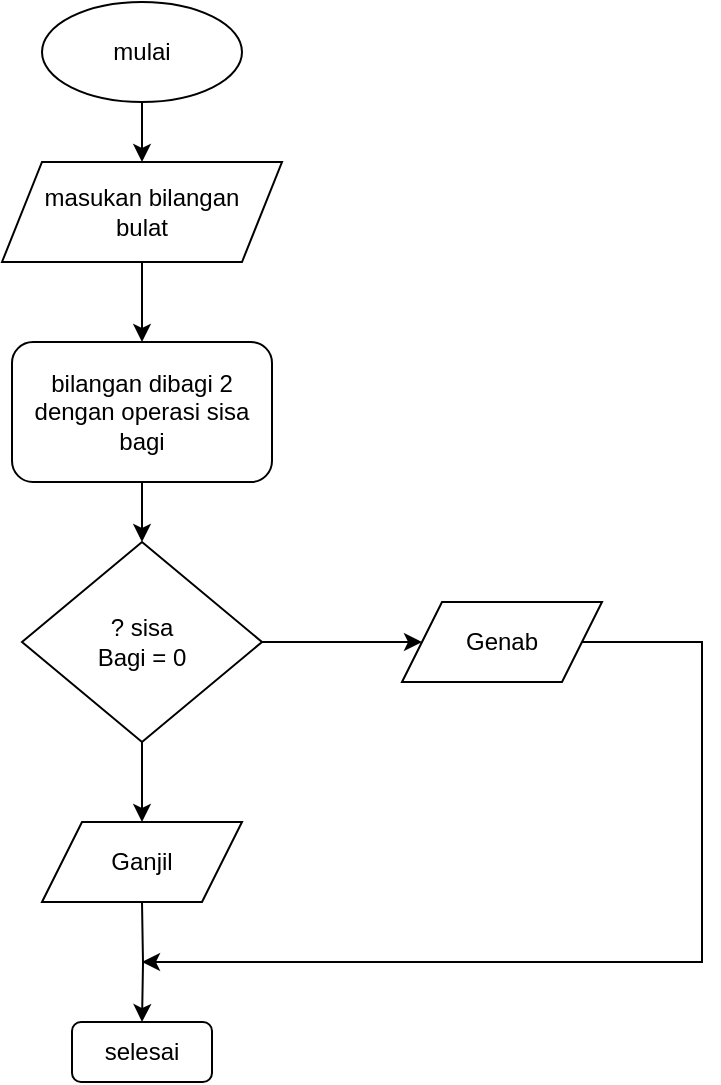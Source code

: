 <mxfile version="22.0.4" type="github" pages="2">
  <diagram id="C5RBs43oDa-KdzZeNtuy" name="Page-1">
    <mxGraphModel dx="794" dy="422" grid="1" gridSize="10" guides="1" tooltips="1" connect="1" arrows="1" fold="1" page="1" pageScale="1" pageWidth="827" pageHeight="1169" math="0" shadow="0">
      <root>
        <mxCell id="WIyWlLk6GJQsqaUBKTNV-0" />
        <mxCell id="WIyWlLk6GJQsqaUBKTNV-1" parent="WIyWlLk6GJQsqaUBKTNV-0" />
        <mxCell id="lDPYowtdz0eG8YQGqkxI-13" value="" style="edgeStyle=orthogonalEdgeStyle;rounded=0;orthogonalLoop=1;jettySize=auto;html=1;" edge="1" parent="WIyWlLk6GJQsqaUBKTNV-1" source="lDPYowtdz0eG8YQGqkxI-2" target="lDPYowtdz0eG8YQGqkxI-10">
          <mxGeometry relative="1" as="geometry" />
        </mxCell>
        <mxCell id="lDPYowtdz0eG8YQGqkxI-2" value="mulai" style="ellipse;whiteSpace=wrap;html=1;" vertex="1" parent="WIyWlLk6GJQsqaUBKTNV-1">
          <mxGeometry x="350" y="40" width="100" height="50" as="geometry" />
        </mxCell>
        <mxCell id="lDPYowtdz0eG8YQGqkxI-17" value="" style="edgeStyle=orthogonalEdgeStyle;rounded=0;orthogonalLoop=1;jettySize=auto;html=1;" edge="1" parent="WIyWlLk6GJQsqaUBKTNV-1" target="lDPYowtdz0eG8YQGqkxI-9">
          <mxGeometry relative="1" as="geometry">
            <mxPoint x="400" y="490" as="sourcePoint" />
          </mxGeometry>
        </mxCell>
        <mxCell id="lDPYowtdz0eG8YQGqkxI-9" value="selesai" style="rounded=1;whiteSpace=wrap;html=1;" vertex="1" parent="WIyWlLk6GJQsqaUBKTNV-1">
          <mxGeometry x="365" y="550" width="70" height="30" as="geometry" />
        </mxCell>
        <mxCell id="lDPYowtdz0eG8YQGqkxI-14" value="" style="edgeStyle=orthogonalEdgeStyle;rounded=0;orthogonalLoop=1;jettySize=auto;html=1;" edge="1" parent="WIyWlLk6GJQsqaUBKTNV-1" source="lDPYowtdz0eG8YQGqkxI-10" target="lDPYowtdz0eG8YQGqkxI-12">
          <mxGeometry relative="1" as="geometry" />
        </mxCell>
        <mxCell id="lDPYowtdz0eG8YQGqkxI-10" value="masukan bilangan&lt;br&gt;bulat" style="shape=parallelogram;perimeter=parallelogramPerimeter;whiteSpace=wrap;html=1;fixedSize=1;" vertex="1" parent="WIyWlLk6GJQsqaUBKTNV-1">
          <mxGeometry x="330" y="120" width="140" height="50" as="geometry" />
        </mxCell>
        <mxCell id="lDPYowtdz0eG8YQGqkxI-15" value="" style="edgeStyle=orthogonalEdgeStyle;rounded=0;orthogonalLoop=1;jettySize=auto;html=1;" edge="1" parent="WIyWlLk6GJQsqaUBKTNV-1" source="lDPYowtdz0eG8YQGqkxI-12">
          <mxGeometry relative="1" as="geometry">
            <mxPoint x="400" y="310" as="targetPoint" />
          </mxGeometry>
        </mxCell>
        <mxCell id="lDPYowtdz0eG8YQGqkxI-12" value="bilangan dibagi 2 dengan operasi sisa bagi" style="rounded=1;whiteSpace=wrap;html=1;" vertex="1" parent="WIyWlLk6GJQsqaUBKTNV-1">
          <mxGeometry x="335" y="210" width="130" height="70" as="geometry" />
        </mxCell>
        <mxCell id="lDPYowtdz0eG8YQGqkxI-27" value="" style="edgeStyle=orthogonalEdgeStyle;rounded=0;orthogonalLoop=1;jettySize=auto;html=1;" edge="1" parent="WIyWlLk6GJQsqaUBKTNV-1" source="lDPYowtdz0eG8YQGqkxI-26">
          <mxGeometry relative="1" as="geometry">
            <mxPoint x="400" y="450" as="targetPoint" />
          </mxGeometry>
        </mxCell>
        <mxCell id="lDPYowtdz0eG8YQGqkxI-33" value="" style="edgeStyle=orthogonalEdgeStyle;rounded=0;orthogonalLoop=1;jettySize=auto;html=1;" edge="1" parent="WIyWlLk6GJQsqaUBKTNV-1" source="lDPYowtdz0eG8YQGqkxI-26" target="lDPYowtdz0eG8YQGqkxI-30">
          <mxGeometry relative="1" as="geometry" />
        </mxCell>
        <mxCell id="lDPYowtdz0eG8YQGqkxI-26" value="? sisa&lt;br&gt;Bagi = 0" style="rhombus;whiteSpace=wrap;html=1;" vertex="1" parent="WIyWlLk6GJQsqaUBKTNV-1">
          <mxGeometry x="340" y="310" width="120" height="100" as="geometry" />
        </mxCell>
        <mxCell id="lDPYowtdz0eG8YQGqkxI-30" value="Genab" style="shape=parallelogram;perimeter=parallelogramPerimeter;whiteSpace=wrap;html=1;fixedSize=1;" vertex="1" parent="WIyWlLk6GJQsqaUBKTNV-1">
          <mxGeometry x="530" y="340" width="100" height="40" as="geometry" />
        </mxCell>
        <mxCell id="lDPYowtdz0eG8YQGqkxI-31" value="Ganjil" style="shape=parallelogram;perimeter=parallelogramPerimeter;whiteSpace=wrap;html=1;fixedSize=1;" vertex="1" parent="WIyWlLk6GJQsqaUBKTNV-1">
          <mxGeometry x="350" y="450" width="100" height="40" as="geometry" />
        </mxCell>
        <mxCell id="lDPYowtdz0eG8YQGqkxI-36" value="" style="endArrow=classic;html=1;rounded=0;exitX=1;exitY=0.5;exitDx=0;exitDy=0;" edge="1" parent="WIyWlLk6GJQsqaUBKTNV-1" source="lDPYowtdz0eG8YQGqkxI-30">
          <mxGeometry width="50" height="50" relative="1" as="geometry">
            <mxPoint x="670" y="360" as="sourcePoint" />
            <mxPoint x="400" y="520" as="targetPoint" />
            <Array as="points">
              <mxPoint x="680" y="360" />
              <mxPoint x="680" y="440" />
              <mxPoint x="680" y="520" />
            </Array>
          </mxGeometry>
        </mxCell>
      </root>
    </mxGraphModel>
  </diagram>
  <diagram id="6zYjZkRhCRD3R-HWqNw0" name="Side-2">
    <mxGraphModel dx="794" dy="422" grid="1" gridSize="10" guides="1" tooltips="1" connect="1" arrows="1" fold="1" page="1" pageScale="1" pageWidth="850" pageHeight="1100" math="0" shadow="0">
      <root>
        <mxCell id="0" />
        <mxCell id="1" parent="0" />
        <mxCell id="Nd0fq5BCQq5WYaQZYXZZ-1" value="" style="ellipse;whiteSpace=wrap;html=1;" vertex="1" parent="1">
          <mxGeometry x="350" y="40" width="120" height="80" as="geometry" />
        </mxCell>
        <mxCell id="Nd0fq5BCQq5WYaQZYXZZ-2" value="" style="whiteSpace=wrap;html=1;aspect=fixed;" vertex="1" parent="1">
          <mxGeometry x="370" y="160" width="80" height="80" as="geometry" />
        </mxCell>
        <mxCell id="Nd0fq5BCQq5WYaQZYXZZ-3" value="" style="rounded=1;whiteSpace=wrap;html=1;" vertex="1" parent="1">
          <mxGeometry x="350" y="290" width="120" height="60" as="geometry" />
        </mxCell>
        <mxCell id="yiwgs0FTDtCBKrz6atYP-1" value="" style="rounded=1;whiteSpace=wrap;html=1;" vertex="1" parent="1">
          <mxGeometry x="315" y="410" width="190" height="60" as="geometry" />
        </mxCell>
      </root>
    </mxGraphModel>
  </diagram>
</mxfile>

